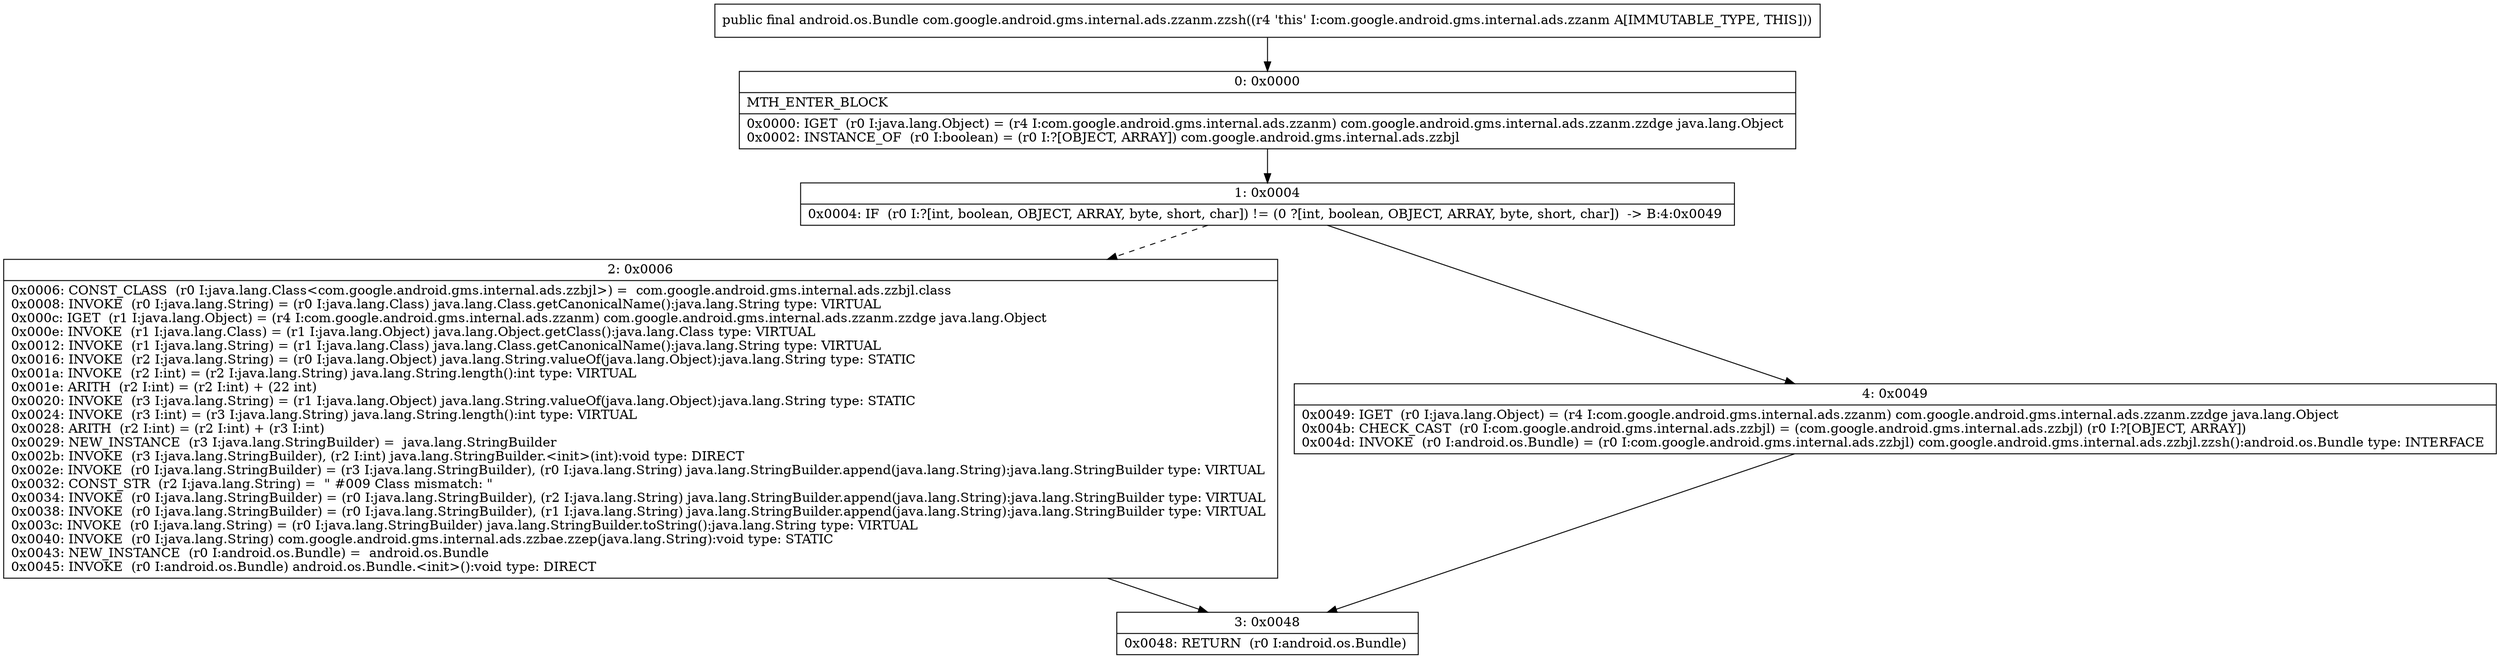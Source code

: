 digraph "CFG forcom.google.android.gms.internal.ads.zzanm.zzsh()Landroid\/os\/Bundle;" {
Node_0 [shape=record,label="{0\:\ 0x0000|MTH_ENTER_BLOCK\l|0x0000: IGET  (r0 I:java.lang.Object) = (r4 I:com.google.android.gms.internal.ads.zzanm) com.google.android.gms.internal.ads.zzanm.zzdge java.lang.Object \l0x0002: INSTANCE_OF  (r0 I:boolean) = (r0 I:?[OBJECT, ARRAY]) com.google.android.gms.internal.ads.zzbjl \l}"];
Node_1 [shape=record,label="{1\:\ 0x0004|0x0004: IF  (r0 I:?[int, boolean, OBJECT, ARRAY, byte, short, char]) != (0 ?[int, boolean, OBJECT, ARRAY, byte, short, char])  \-\> B:4:0x0049 \l}"];
Node_2 [shape=record,label="{2\:\ 0x0006|0x0006: CONST_CLASS  (r0 I:java.lang.Class\<com.google.android.gms.internal.ads.zzbjl\>) =  com.google.android.gms.internal.ads.zzbjl.class \l0x0008: INVOKE  (r0 I:java.lang.String) = (r0 I:java.lang.Class) java.lang.Class.getCanonicalName():java.lang.String type: VIRTUAL \l0x000c: IGET  (r1 I:java.lang.Object) = (r4 I:com.google.android.gms.internal.ads.zzanm) com.google.android.gms.internal.ads.zzanm.zzdge java.lang.Object \l0x000e: INVOKE  (r1 I:java.lang.Class) = (r1 I:java.lang.Object) java.lang.Object.getClass():java.lang.Class type: VIRTUAL \l0x0012: INVOKE  (r1 I:java.lang.String) = (r1 I:java.lang.Class) java.lang.Class.getCanonicalName():java.lang.String type: VIRTUAL \l0x0016: INVOKE  (r2 I:java.lang.String) = (r0 I:java.lang.Object) java.lang.String.valueOf(java.lang.Object):java.lang.String type: STATIC \l0x001a: INVOKE  (r2 I:int) = (r2 I:java.lang.String) java.lang.String.length():int type: VIRTUAL \l0x001e: ARITH  (r2 I:int) = (r2 I:int) + (22 int) \l0x0020: INVOKE  (r3 I:java.lang.String) = (r1 I:java.lang.Object) java.lang.String.valueOf(java.lang.Object):java.lang.String type: STATIC \l0x0024: INVOKE  (r3 I:int) = (r3 I:java.lang.String) java.lang.String.length():int type: VIRTUAL \l0x0028: ARITH  (r2 I:int) = (r2 I:int) + (r3 I:int) \l0x0029: NEW_INSTANCE  (r3 I:java.lang.StringBuilder) =  java.lang.StringBuilder \l0x002b: INVOKE  (r3 I:java.lang.StringBuilder), (r2 I:int) java.lang.StringBuilder.\<init\>(int):void type: DIRECT \l0x002e: INVOKE  (r0 I:java.lang.StringBuilder) = (r3 I:java.lang.StringBuilder), (r0 I:java.lang.String) java.lang.StringBuilder.append(java.lang.String):java.lang.StringBuilder type: VIRTUAL \l0x0032: CONST_STR  (r2 I:java.lang.String) =  \" #009 Class mismatch: \" \l0x0034: INVOKE  (r0 I:java.lang.StringBuilder) = (r0 I:java.lang.StringBuilder), (r2 I:java.lang.String) java.lang.StringBuilder.append(java.lang.String):java.lang.StringBuilder type: VIRTUAL \l0x0038: INVOKE  (r0 I:java.lang.StringBuilder) = (r0 I:java.lang.StringBuilder), (r1 I:java.lang.String) java.lang.StringBuilder.append(java.lang.String):java.lang.StringBuilder type: VIRTUAL \l0x003c: INVOKE  (r0 I:java.lang.String) = (r0 I:java.lang.StringBuilder) java.lang.StringBuilder.toString():java.lang.String type: VIRTUAL \l0x0040: INVOKE  (r0 I:java.lang.String) com.google.android.gms.internal.ads.zzbae.zzep(java.lang.String):void type: STATIC \l0x0043: NEW_INSTANCE  (r0 I:android.os.Bundle) =  android.os.Bundle \l0x0045: INVOKE  (r0 I:android.os.Bundle) android.os.Bundle.\<init\>():void type: DIRECT \l}"];
Node_3 [shape=record,label="{3\:\ 0x0048|0x0048: RETURN  (r0 I:android.os.Bundle) \l}"];
Node_4 [shape=record,label="{4\:\ 0x0049|0x0049: IGET  (r0 I:java.lang.Object) = (r4 I:com.google.android.gms.internal.ads.zzanm) com.google.android.gms.internal.ads.zzanm.zzdge java.lang.Object \l0x004b: CHECK_CAST  (r0 I:com.google.android.gms.internal.ads.zzbjl) = (com.google.android.gms.internal.ads.zzbjl) (r0 I:?[OBJECT, ARRAY]) \l0x004d: INVOKE  (r0 I:android.os.Bundle) = (r0 I:com.google.android.gms.internal.ads.zzbjl) com.google.android.gms.internal.ads.zzbjl.zzsh():android.os.Bundle type: INTERFACE \l}"];
MethodNode[shape=record,label="{public final android.os.Bundle com.google.android.gms.internal.ads.zzanm.zzsh((r4 'this' I:com.google.android.gms.internal.ads.zzanm A[IMMUTABLE_TYPE, THIS])) }"];
MethodNode -> Node_0;
Node_0 -> Node_1;
Node_1 -> Node_2[style=dashed];
Node_1 -> Node_4;
Node_2 -> Node_3;
Node_4 -> Node_3;
}

